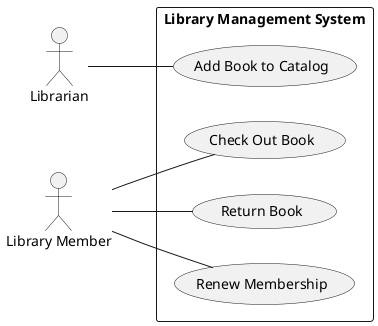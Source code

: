 @startuml LibraryManagementDiagram
left to right direction

actor "Librarian" as librarian
actor "Library Member" as member

rectangle "Library Management System" {
  usecase "Add Book to Catalog" as addBook
  usecase "Check Out Book" as checkOutBook
  usecase "Return Book" as returnBook
  usecase "Renew Membership" as renewMembership

  librarian -- addBook
  member -- checkOutBook
  member -- returnBook
  member -- renewMembership
}
@enduml
